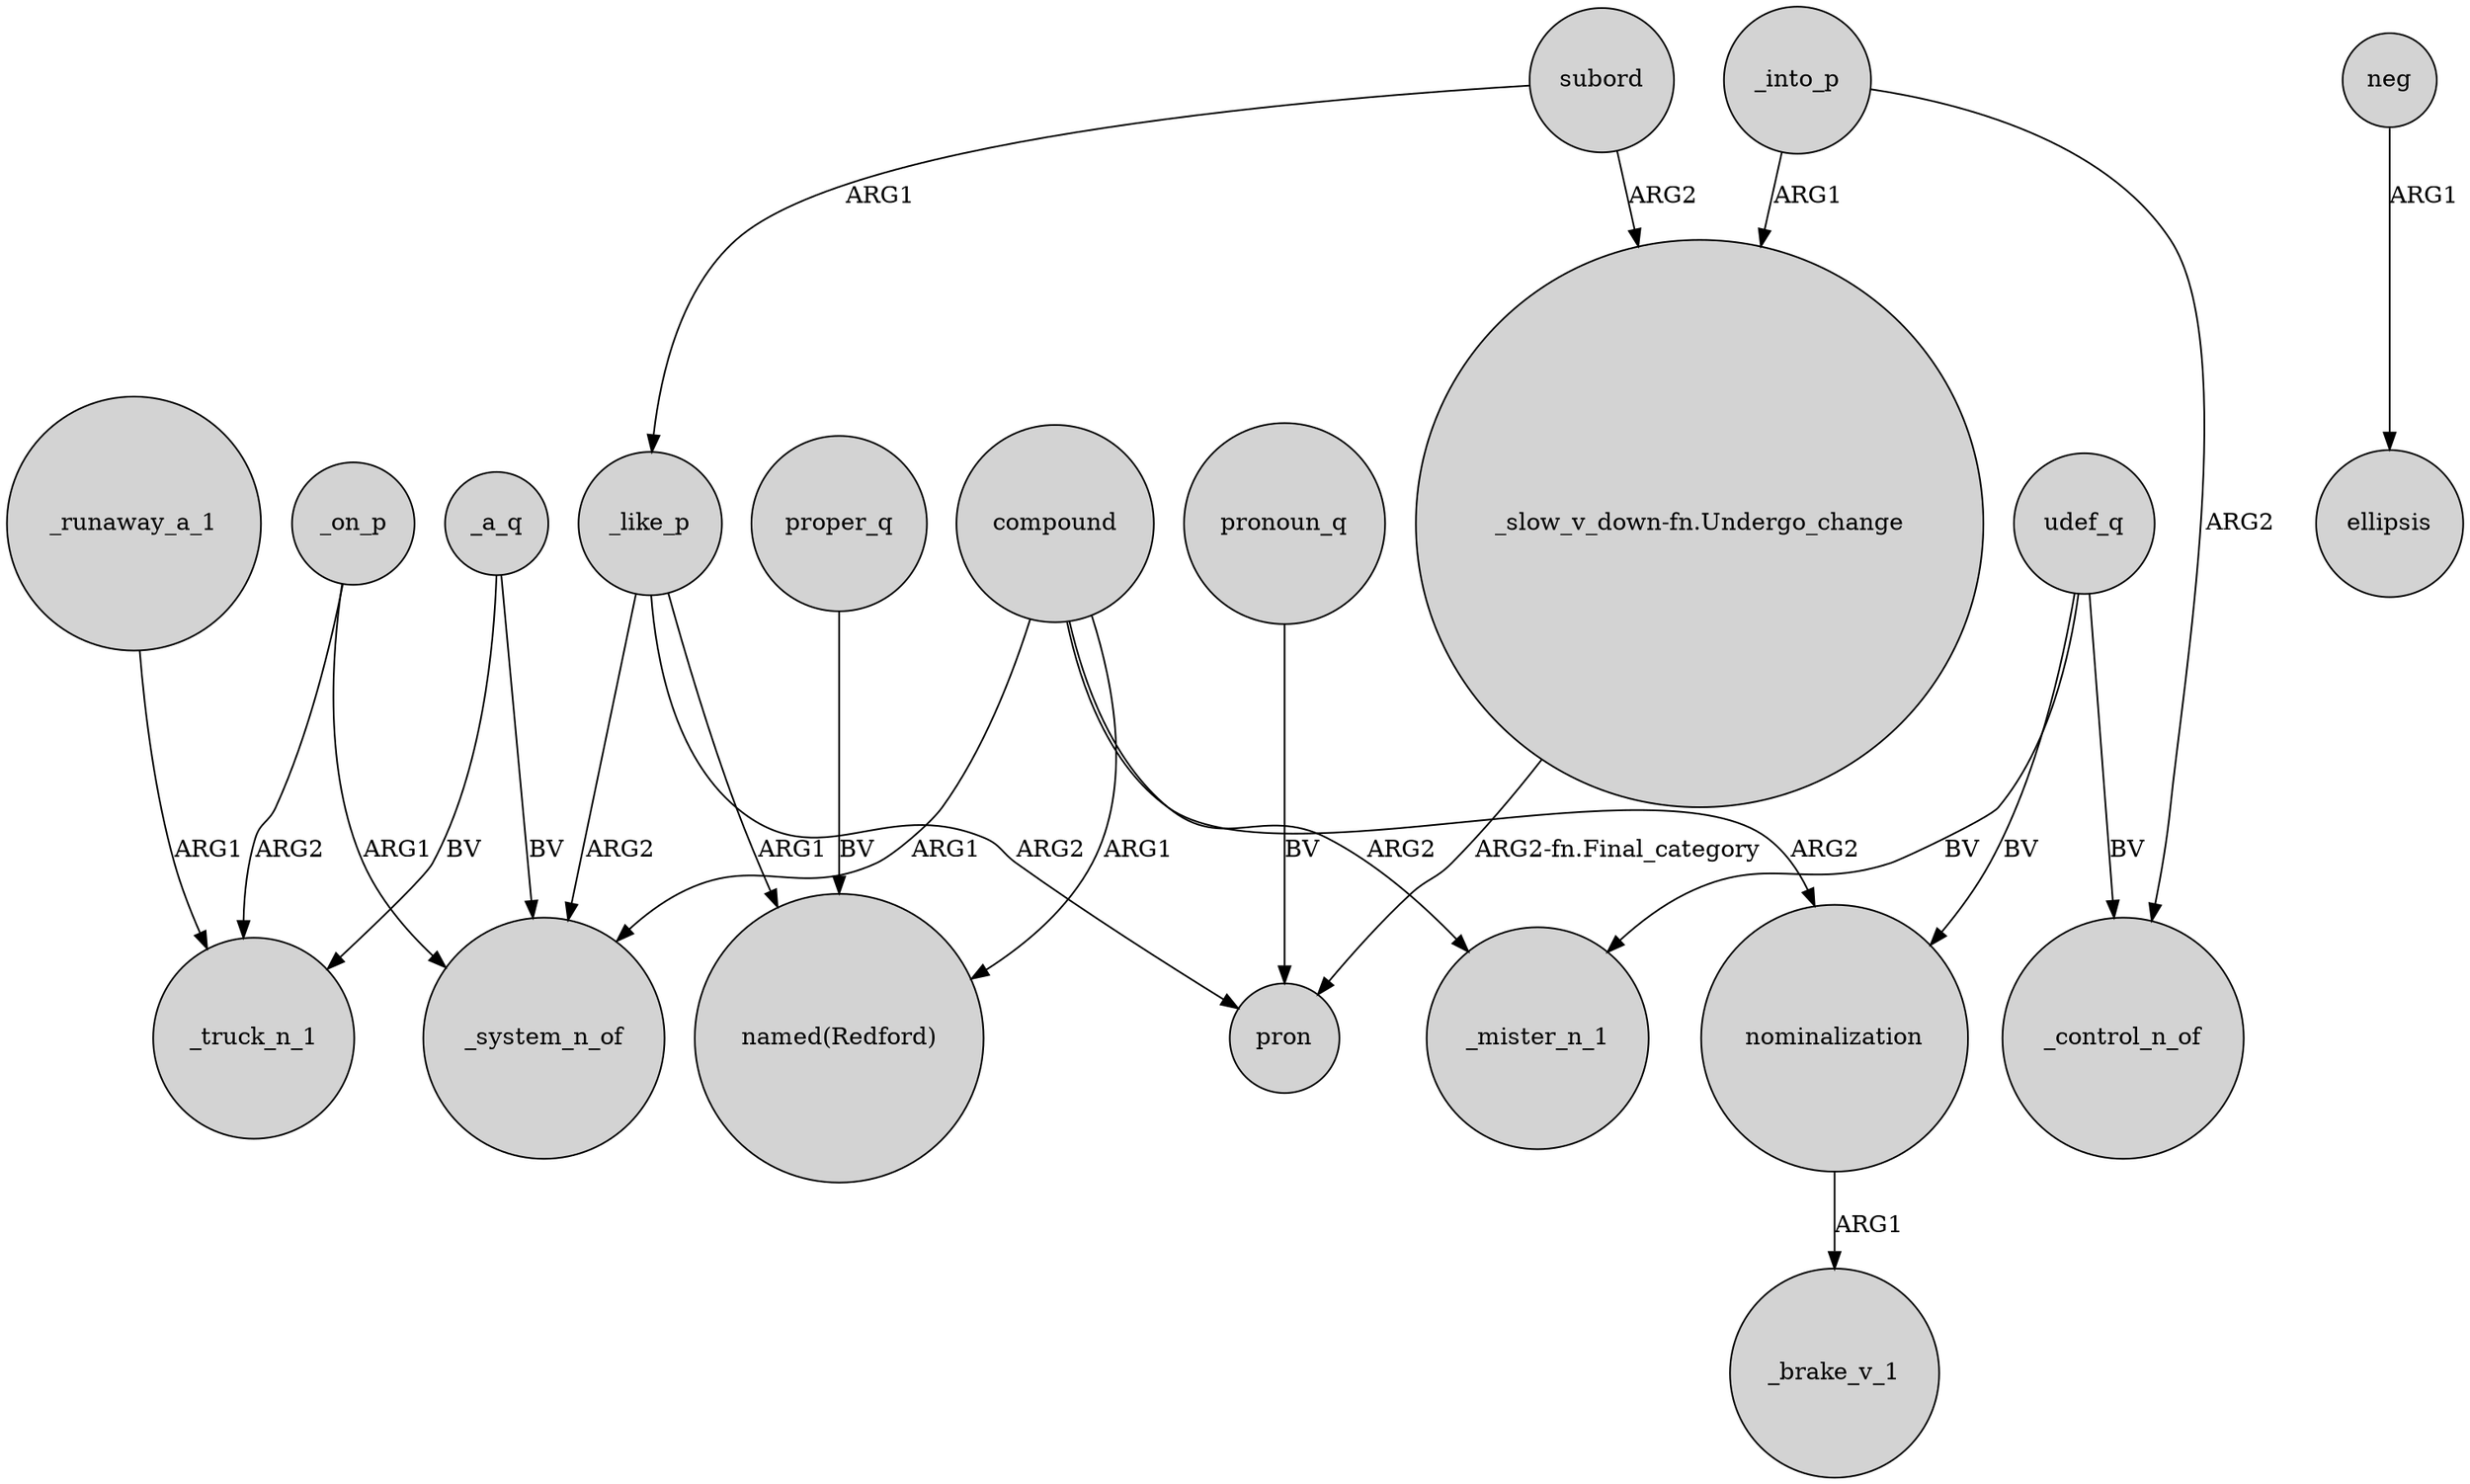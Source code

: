 digraph {
	node [shape=circle style=filled]
	compound -> _system_n_of [label=ARG1]
	_on_p -> _truck_n_1 [label=ARG2]
	compound -> "named(Redford)" [label=ARG1]
	_like_p -> pron [label=ARG2]
	compound -> _mister_n_1 [label=ARG2]
	udef_q -> _control_n_of [label=BV]
	_like_p -> "named(Redford)" [label=ARG1]
	nominalization -> _brake_v_1 [label=ARG1]
	_a_q -> _truck_n_1 [label=BV]
	udef_q -> nominalization [label=BV]
	_into_p -> "_slow_v_down-fn.Undergo_change" [label=ARG1]
	udef_q -> _mister_n_1 [label=BV]
	subord -> _like_p [label=ARG1]
	compound -> nominalization [label=ARG2]
	subord -> "_slow_v_down-fn.Undergo_change" [label=ARG2]
	_like_p -> _system_n_of [label=ARG2]
	pronoun_q -> pron [label=BV]
	_into_p -> _control_n_of [label=ARG2]
	"_slow_v_down-fn.Undergo_change" -> pron [label="ARG2-fn.Final_category"]
	_runaway_a_1 -> _truck_n_1 [label=ARG1]
	_on_p -> _system_n_of [label=ARG1]
	proper_q -> "named(Redford)" [label=BV]
	_a_q -> _system_n_of [label=BV]
	neg -> ellipsis [label=ARG1]
}
